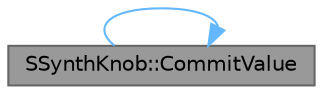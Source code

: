 digraph "SSynthKnob::CommitValue"
{
 // INTERACTIVE_SVG=YES
 // LATEX_PDF_SIZE
  bgcolor="transparent";
  edge [fontname=Helvetica,fontsize=10,labelfontname=Helvetica,labelfontsize=10];
  node [fontname=Helvetica,fontsize=10,shape=box,height=0.2,width=0.4];
  rankdir="LR";
  Node1 [id="Node000001",label="SSynthKnob::CommitValue",height=0.2,width=0.4,color="gray40", fillcolor="grey60", style="filled", fontcolor="black",tooltip="Commits the specified slider value."];
  Node1 -> Node1 [id="edge1_Node000001_Node000001",color="steelblue1",style="solid",tooltip=" "];
}
